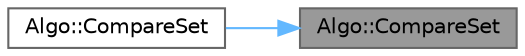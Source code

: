 digraph "Algo::CompareSet"
{
 // INTERACTIVE_SVG=YES
 // LATEX_PDF_SIZE
  bgcolor="transparent";
  edge [fontname=Helvetica,fontsize=10,labelfontname=Helvetica,labelfontsize=10];
  node [fontname=Helvetica,fontsize=10,shape=box,height=0.2,width=0.4];
  rankdir="RL";
  Node1 [id="Node000001",label="Algo::CompareSet",height=0.2,width=0.4,color="gray40", fillcolor="grey60", style="filled", fontcolor="black",tooltip="Compares two sets (e.g."];
  Node1 -> Node2 [id="edge1_Node000001_Node000002",dir="back",color="steelblue1",style="solid",tooltip=" "];
  Node2 [id="Node000002",label="Algo::CompareSet",height=0.2,width=0.4,color="grey40", fillcolor="white", style="filled",URL="$db/d33/namespaceAlgo.html#a93e4b867abdeb8ac4dfd182a3462db17",tooltip=" "];
}
